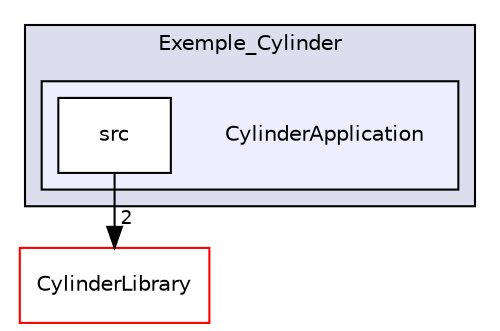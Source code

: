 digraph G {
  compound=true
  node [ fontsize=10, fontname="Helvetica"];
  edge [ labelfontsize=9, labelfontname="Helvetica"];
  subgraph clusterdir_C_3A_2FUsers_2Fsiham_2FDesktop_2FZylinder_2FExemple_5FCylinder_2F {
    graph [ bgcolor="#ddddee", pencolor="black", label="Exemple_Cylinder" fontname="Helvetica", fontsize=10, URL="dir_C_3A_2FUsers_2Fsiham_2FDesktop_2FZylinder_2FExemple_5FCylinder_2F.html"]
  subgraph clusterdir_C_3A_2FUsers_2Fsiham_2FDesktop_2FZylinder_2FExemple_5FCylinder_2FCylinderApplication_2F {
    graph [ bgcolor="#eeeeff", pencolor="black", label="" URL="dir_C_3A_2FUsers_2Fsiham_2FDesktop_2FZylinder_2FExemple_5FCylinder_2FCylinderApplication_2F.html"];
    dir_C_3A_2FUsers_2Fsiham_2FDesktop_2FZylinder_2FExemple_5FCylinder_2FCylinderApplication_2F [shape=plaintext label="CylinderApplication"];
    dir_C_3A_2FUsers_2Fsiham_2FDesktop_2FZylinder_2FExemple_5FCylinder_2FCylinderApplication_2Fsrc_2F [shape=box label="src" color="black" fillcolor="white" style="filled" URL="dir_C_3A_2FUsers_2Fsiham_2FDesktop_2FZylinder_2FExemple_5FCylinder_2FCylinderApplication_2Fsrc_2F.html"];
  }
  }
  dir_C_3A_2FUsers_2Fsiham_2FDesktop_2FZylinder_2FExemple_5FCylinder_2FCylinderLibrary_2F [shape=box label="CylinderLibrary" fillcolor="white" style="filled" color="red" URL="dir_C_3A_2FUsers_2Fsiham_2FDesktop_2FZylinder_2FExemple_5FCylinder_2FCylinderLibrary_2F.html"];
  dir_C_3A_2FUsers_2Fsiham_2FDesktop_2FZylinder_2FExemple_5FCylinder_2FCylinderApplication_2Fsrc_2F->dir_C_3A_2FUsers_2Fsiham_2FDesktop_2FZylinder_2FExemple_5FCylinder_2FCylinderLibrary_2F [headlabel="2", labeldistance=1.5 headhref="dir_000006_000007.html"];
}
